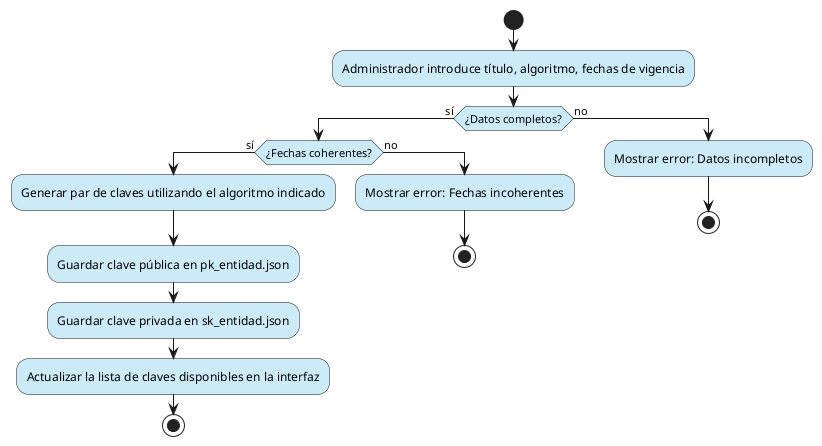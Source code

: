 @startuml Proceso de Generación de Claves
skinparam backgroundColor transparent
<style>
activityDiagram {
  // Style for activity nodes (process steps)
  activity {
    BackgroundColor cbebf9
    RoundCorner 25
  }
}
</style>
start
:Administrador introduce título, algoritmo, fechas de vigencia;
if (¿Datos completos?) then (sí)
  if (¿Fechas coherentes?) then (sí)
    :Generar par de claves utilizando el algoritmo indicado;
    :Guardar clave pública en pk_entidad.json;
    :Guardar clave privada en sk_entidad.json;
    :Actualizar la lista de claves disponibles en la interfaz;
    stop
  else (no)
    :Mostrar error: Fechas incoherentes;
    stop
  endif
else (no)
  :Mostrar error: Datos incompletos;
  stop
endif
@enduml